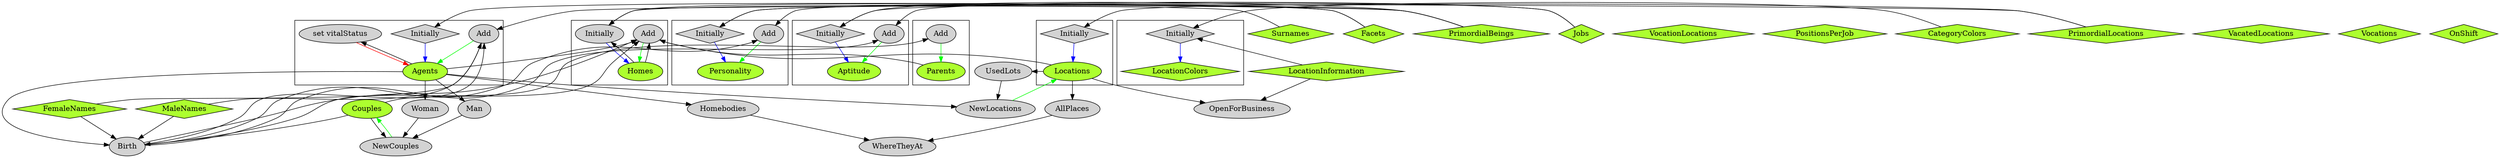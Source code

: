 digraph {
node [ style="filled"]
subgraph "cluster_Agents"{
v10 [ label = "Agents" fillcolor="greenyellow"];
v11 [ label = "Add"];
v12 [ label = "Initially" shape="diamond"];
v14 [ label = "set vitalStatus"];
}
subgraph "cluster_Personality"{
v4 [ label = "Personality" fillcolor="greenyellow"];
v5 [ label = "Add"];
v16 [ label = "Initially" shape="diamond"];
}
subgraph "cluster_Aptitude"{
v18 [ label = "Aptitude" fillcolor="greenyellow"];
v19 [ label = "Add"];
v20 [ label = "Initially" shape="diamond"];
}
subgraph "cluster_Parents"{
v21 [ label = "Parents" fillcolor="greenyellow"];
v22 [ label = "Add"];
}
subgraph "cluster_LocationColors"{
v27 [ label = "LocationColors" fillcolor="greenyellow" shape="diamond"];
v28 [ label = "Initially" shape="diamond"];
}
subgraph "cluster_Locations"{
v32 [ label = "Locations" fillcolor="greenyellow"];
v33 [ label = "Initially" shape="diamond"];
}
subgraph "cluster_Homes"{
v35 [ label = "Homes" fillcolor="greenyellow"];
v36 [ label = "Add"];
v37 [ label = "Initially"];
}
v0 [ label = "MaleNames" fillcolor="greenyellow" shape="diamond"];
v1 [ label = "FemaleNames" fillcolor="greenyellow" shape="diamond"];
v2 [ label = "Surnames" fillcolor="greenyellow" shape="diamond"];
v3 [ label = "Facets" fillcolor="greenyellow" shape="diamond"];
v6 [ label = "Birth"];
v7 [ label = "Couples" fillcolor="greenyellow"];
v8 [ label = "NewCouples"];
v9 [ label = "Man"];
v13 [ label = "PrimordialBeings" fillcolor="greenyellow" shape="diamond"];
v15 [ label = "Woman"];
v17 [ label = "Jobs" fillcolor="greenyellow" shape="diamond"];
v23 [ label = "LocationInformation" fillcolor="greenyellow" shape="diamond"];
v24 [ label = "VocationLocations" fillcolor="greenyellow" shape="diamond"];
v25 [ label = "PositionsPerJob" fillcolor="greenyellow" shape="diamond"];
v26 [ label = "CategoryColors" fillcolor="greenyellow" shape="diamond"];
v29 [ label = "PrimordialLocations" fillcolor="greenyellow" shape="diamond"];
v30 [ label = "NewLocations"];
v31 [ label = "UsedLots"];
v34 [ label = "VacatedLocations" fillcolor="greenyellow" shape="diamond"];
v38 [ label = "Vocations" fillcolor="greenyellow" shape="diamond"];
v39 [ label = "OnShift" fillcolor="greenyellow" shape="diamond"];
v40 [ label = "WhereTheyAt"];
v41 [ label = "AllPlaces"];
v42 [ label = "Homebodies"];
v43 [ label = "OpenForBusiness"];
v5 -> v4 [ color="green" ]
v6 -> v5 [ constraint="false" ]
v7 -> v6
v8 -> v7 [ color="green" ]
v9 -> v8
v10 -> v9
v11 -> v10 [ color="green" ]
v6 -> v11 [ constraint="false" ]
v2 -> v11 [ constraint="false" ]
v0 -> v11 [ constraint="false" ]
v1 -> v11 [ constraint="false" ]
v12 -> v10 [ color="blue" ]
v13 -> v12 [ constraint="false" ]
v14 -> v10 [ color="red" ]
v10 -> v14 [ constraint="false" ]
v7 -> v8
v15 -> v8
v10 -> v15
v10 -> v6
v0 -> v6
v1 -> v6
v3 -> v5 [ constraint="false" ]
v16 -> v4 [ color="blue" ]
v13 -> v16 [ constraint="false" ]
v3 -> v16 [ constraint="false" ]
v19 -> v18 [ color="green" ]
v6 -> v19 [ constraint="false" ]
v17 -> v19 [ constraint="false" ]
v20 -> v18 [ color="blue" ]
v13 -> v20 [ constraint="false" ]
v17 -> v20 [ constraint="false" ]
v22 -> v21 [ color="green" ]
v6 -> v22 [ constraint="false" ]
v28 -> v27 [ color="blue" ]
v23 -> v28 [ constraint="false" ]
v26 -> v28 [ constraint="false" ]
v31 -> v30
v32 -> v31
v30 -> v32 [ color="green" ]
v33 -> v32 [ color="blue" ]
v29 -> v33 [ constraint="false" ]
v10 -> v30
v36 -> v35 [ color="green" ]
v6 -> v36 [ constraint="false" ]
v32 -> v36 [ constraint="false" ]
v35 -> v36 [ constraint="false" ]
v7 -> v36 [ constraint="false" ]
v21 -> v36 [ constraint="false" ]
v10 -> v36 [ constraint="false" ]
v37 -> v35 [ color="blue" ]
v35 -> v37 [ constraint="false" ]
v13 -> v37 [ constraint="false" ]
v29 -> v37 [ constraint="false" ]
v41 -> v40
v32 -> v41
v42 -> v40
v10 -> v42
v32 -> v43
v23 -> v43
}
